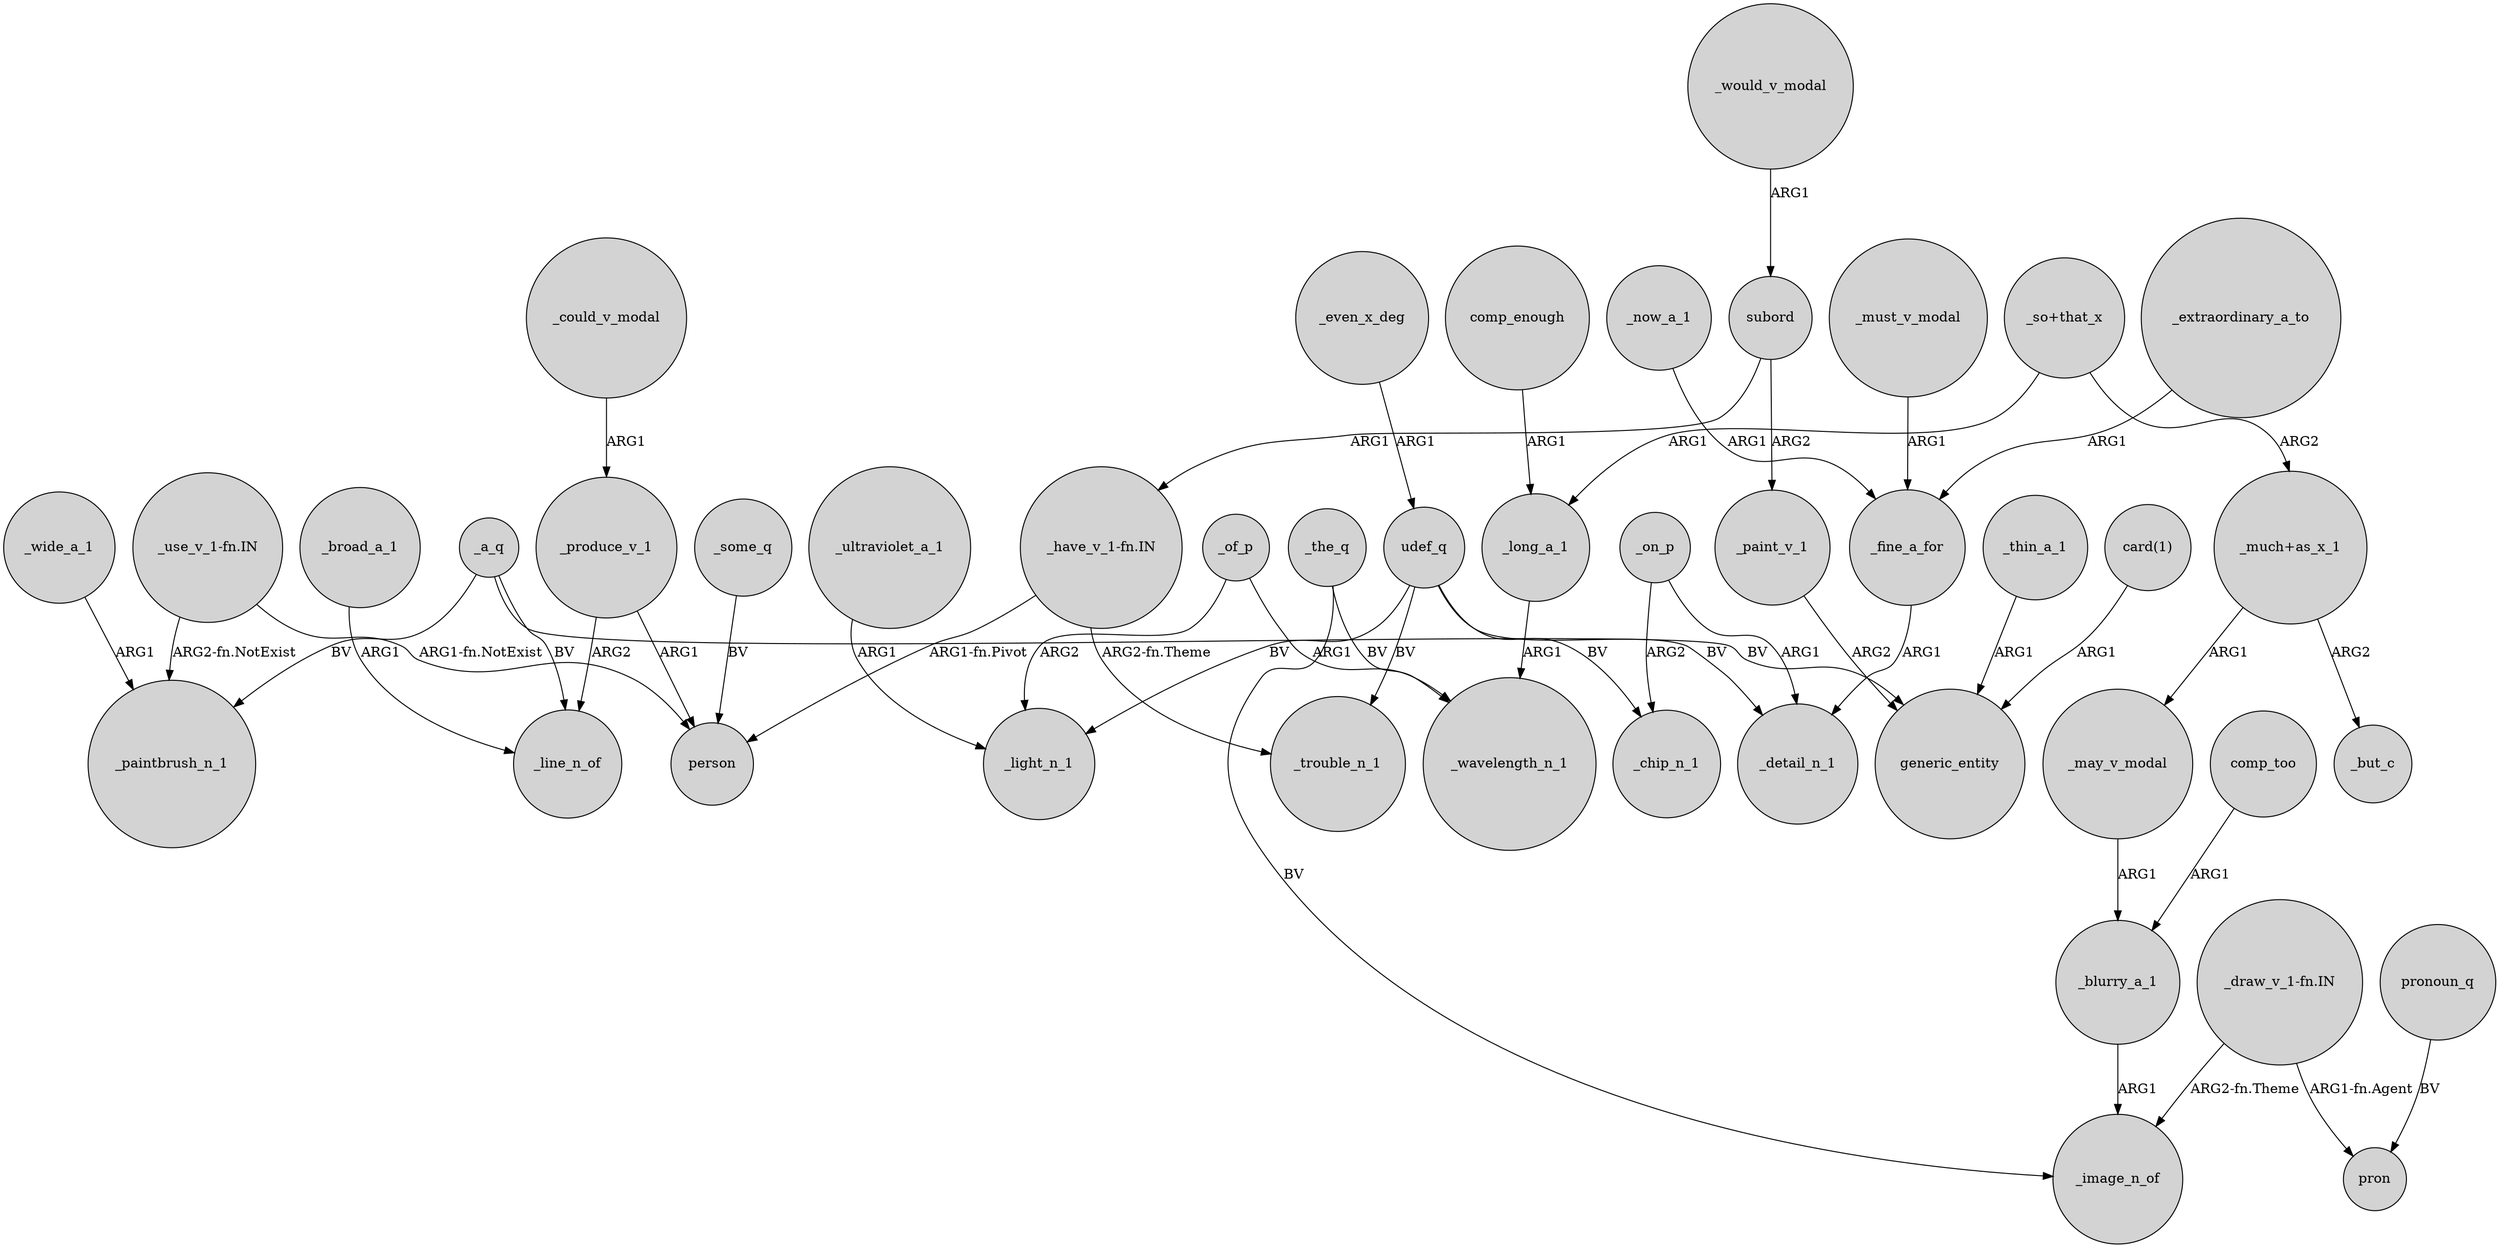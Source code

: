digraph {
	node [shape=circle style=filled]
	_a_q -> _paintbrush_n_1 [label=BV]
	_ultraviolet_a_1 -> _light_n_1 [label=ARG1]
	_produce_v_1 -> _line_n_of [label=ARG2]
	"_so+that_x" -> _long_a_1 [label=ARG1]
	"_have_v_1-fn.IN" -> _trouble_n_1 [label="ARG2-fn.Theme"]
	"_draw_v_1-fn.IN" -> _image_n_of [label="ARG2-fn.Theme"]
	_the_q -> _wavelength_n_1 [label=BV]
	_even_x_deg -> udef_q [label=ARG1]
	subord -> _paint_v_1 [label=ARG2]
	udef_q -> _chip_n_1 [label=BV]
	_a_q -> generic_entity [label=BV]
	"_much+as_x_1" -> _may_v_modal [label=ARG1]
	_broad_a_1 -> _line_n_of [label=ARG1]
	_could_v_modal -> _produce_v_1 [label=ARG1]
	_produce_v_1 -> person [label=ARG1]
	_would_v_modal -> subord [label=ARG1]
	_now_a_1 -> _fine_a_for [label=ARG1]
	_extraordinary_a_to -> _fine_a_for [label=ARG1]
	comp_enough -> _long_a_1 [label=ARG1]
	_blurry_a_1 -> _image_n_of [label=ARG1]
	_the_q -> _image_n_of [label=BV]
	"_use_v_1-fn.IN" -> person [label="ARG1-fn.NotExist"]
	_a_q -> _line_n_of [label=BV]
	_paint_v_1 -> generic_entity [label=ARG2]
	udef_q -> _trouble_n_1 [label=BV]
	pronoun_q -> pron [label=BV]
	"_so+that_x" -> "_much+as_x_1" [label=ARG2]
	comp_too -> _blurry_a_1 [label=ARG1]
	_on_p -> _detail_n_1 [label=ARG1]
	_of_p -> _light_n_1 [label=ARG2]
	_on_p -> _chip_n_1 [label=ARG2]
	_wide_a_1 -> _paintbrush_n_1 [label=ARG1]
	_some_q -> person [label=BV]
	"_much+as_x_1" -> _but_c [label=ARG2]
	"_use_v_1-fn.IN" -> _paintbrush_n_1 [label="ARG2-fn.NotExist"]
	"_have_v_1-fn.IN" -> person [label="ARG1-fn.Pivot"]
	"card(1)" -> generic_entity [label=ARG1]
	_may_v_modal -> _blurry_a_1 [label=ARG1]
	_of_p -> _wavelength_n_1 [label=ARG1]
	subord -> "_have_v_1-fn.IN" [label=ARG1]
	_must_v_modal -> _fine_a_for [label=ARG1]
	_fine_a_for -> _detail_n_1 [label=ARG1]
	_thin_a_1 -> generic_entity [label=ARG1]
	udef_q -> _detail_n_1 [label=BV]
	"_draw_v_1-fn.IN" -> pron [label="ARG1-fn.Agent"]
	udef_q -> _light_n_1 [label=BV]
	_long_a_1 -> _wavelength_n_1 [label=ARG1]
}
